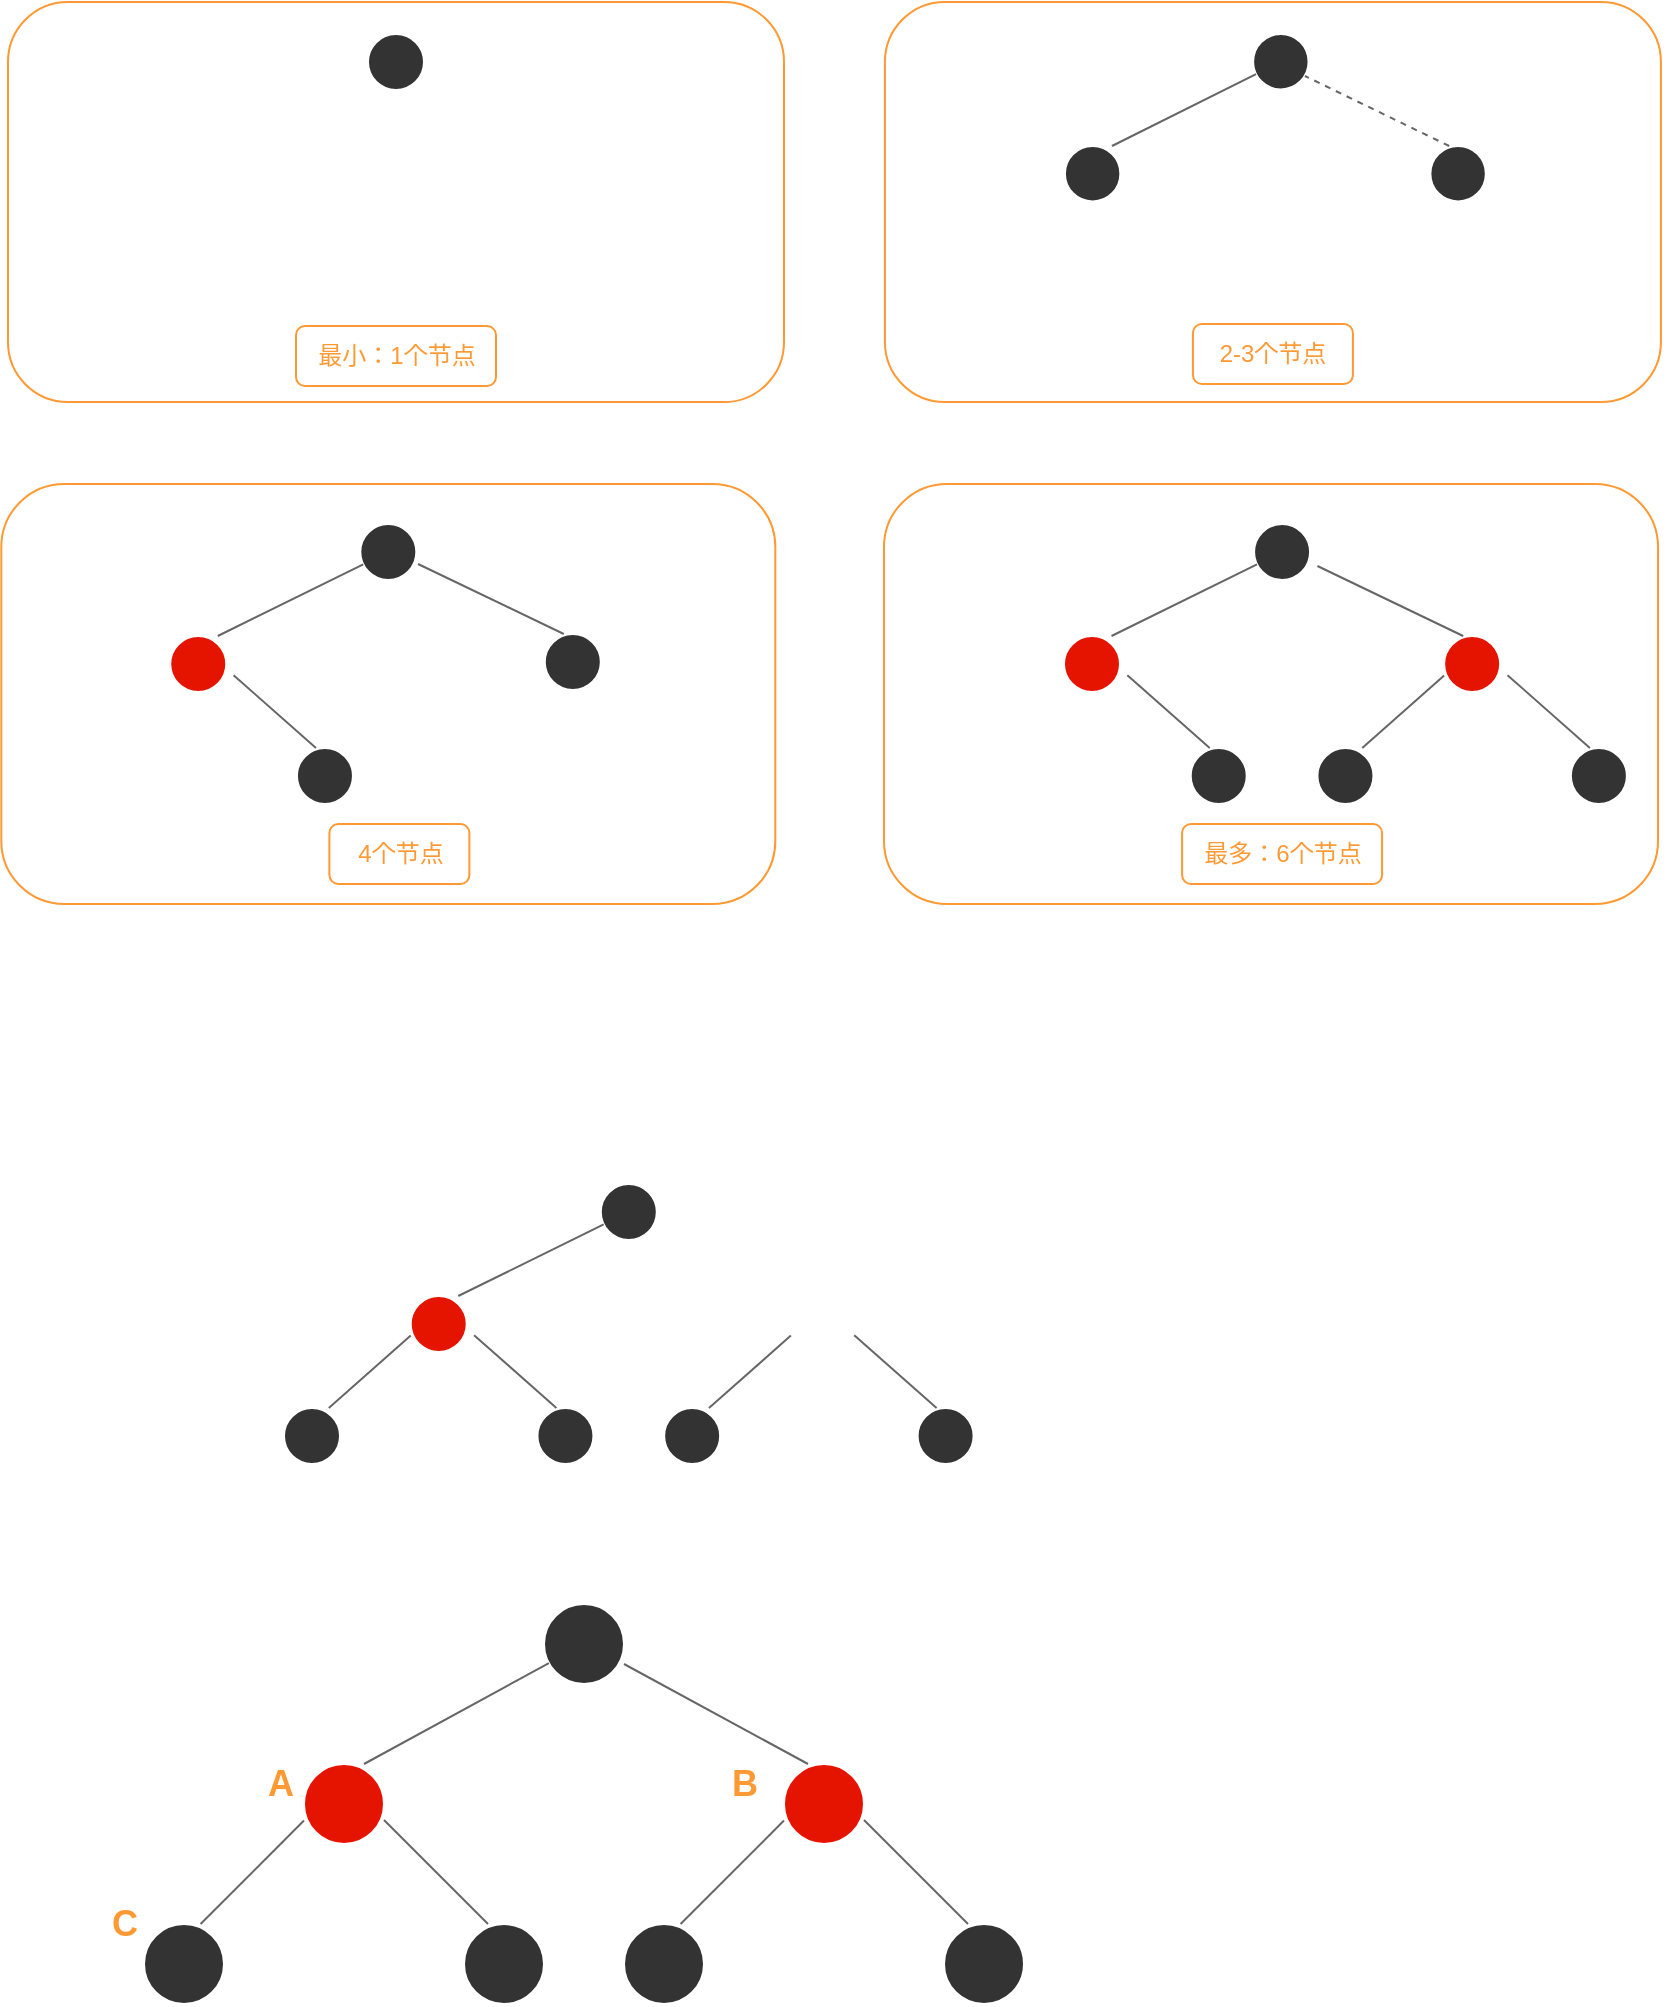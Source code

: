 <mxfile version="24.7.14">
  <diagram name="第 1 页" id="RxgsKimNO08vxueoqrla">
    <mxGraphModel dx="1987" dy="710" grid="1" gridSize="10" guides="1" tooltips="1" connect="1" arrows="1" fold="1" page="1" pageScale="1" pageWidth="827" pageHeight="1169" math="0" shadow="0">
      <root>
        <mxCell id="0" />
        <mxCell id="1" parent="0" />
        <mxCell id="Ltbsz4RCoXlC1LkhNw07-137" value="" style="rounded=1;whiteSpace=wrap;html=1;fillColor=none;strokeColor=#FF9933;" vertex="1" parent="1">
          <mxGeometry x="-1.34" y="1360" width="387" height="210" as="geometry" />
        </mxCell>
        <mxCell id="Ltbsz4RCoXlC1LkhNw07-132" value="&lt;span style=&quot;color: rgba(0, 0, 0, 0); font-family: monospace; font-size: 0px; text-align: start; text-wrap: nowrap;&quot;&gt;%3CmxGraphModel%3E%3Croot%3E%3CmxCell%20id%3D%220%22%2F%3E%3CmxCell%20id%3D%221%22%20parent%3D%220%22%2F%3E%3CmxCell%20id%3D%222%22%20value%3D%22%22%20style%3D%22rounded%3D1%3BwhiteSpace%3Dwrap%3Bhtml%3D1%3BfillColor%3Dnone%3B%22%20vertex%3D%221%22%20parent%3D%221%22%3E%3CmxGeometry%20y%3D%221169%22%20width%3D%22420%22%20height%3D%22200%22%20as%3D%22geometry%22%2F%3E%3C%2FmxCell%3E%3C%2Froot%3E%3C%2FmxGraphModel%3E&lt;/span&gt;" style="rounded=1;whiteSpace=wrap;html=1;fillColor=none;strokeColor=#FF9933;" vertex="1" parent="1">
          <mxGeometry x="2.0" y="1119" width="388" height="200" as="geometry" />
        </mxCell>
        <mxCell id="Ltbsz4RCoXlC1LkhNw07-126" value="" style="rounded=1;whiteSpace=wrap;html=1;fillColor=none;strokeColor=#FF9933;" vertex="1" parent="1">
          <mxGeometry x="440" y="1360" width="387" height="210" as="geometry" />
        </mxCell>
        <mxCell id="426iSz_YMCcupiuUeWzE-87" value="" style="ellipse;whiteSpace=wrap;html=1;aspect=fixed;fillColor=#e51400;fontColor=#ffffff;strokeColor=#FFFFFF;" parent="1" vertex="1">
          <mxGeometry x="150" y="2000" width="40" height="40" as="geometry" />
        </mxCell>
        <mxCell id="426iSz_YMCcupiuUeWzE-88" value="" style="ellipse;whiteSpace=wrap;html=1;aspect=fixed;fillColor=#333333;fontColor=#000000;strokeColor=#FFFFFF;" parent="1" vertex="1">
          <mxGeometry x="70" y="2080" width="40" height="40" as="geometry" />
        </mxCell>
        <mxCell id="426iSz_YMCcupiuUeWzE-89" value="" style="ellipse;whiteSpace=wrap;html=1;aspect=fixed;fillColor=#333333;strokeColor=#FFFFFF;" parent="1" vertex="1">
          <mxGeometry x="230" y="2080" width="40" height="40" as="geometry" />
        </mxCell>
        <mxCell id="426iSz_YMCcupiuUeWzE-90" value="" style="endArrow=none;html=1;rounded=0;entryX=0;entryY=1;entryDx=0;entryDy=0;fillColor=#f5f5f5;gradientColor=#b3b3b3;strokeColor=#666666;" parent="1" edge="1">
          <mxGeometry width="50" height="50" relative="1" as="geometry">
            <mxPoint x="98.282" y="2079.998" as="sourcePoint" />
            <mxPoint x="149.998" y="2028.282" as="targetPoint" />
          </mxGeometry>
        </mxCell>
        <mxCell id="426iSz_YMCcupiuUeWzE-91" value="" style="endArrow=none;html=1;rounded=0;entryX=0;entryY=1;entryDx=0;entryDy=0;fillColor=#f5f5f5;gradientColor=#b3b3b3;strokeColor=#666666;" parent="1" edge="1">
          <mxGeometry width="50" height="50" relative="1" as="geometry">
            <mxPoint x="190.0" y="2028" as="sourcePoint" />
            <mxPoint x="242.0" y="2080" as="targetPoint" />
          </mxGeometry>
        </mxCell>
        <mxCell id="426iSz_YMCcupiuUeWzE-92" value="" style="ellipse;whiteSpace=wrap;html=1;aspect=fixed;fillColor=#e51400;fontColor=#ffffff;strokeColor=#FFFFFF;" parent="1" vertex="1">
          <mxGeometry x="390" y="2000" width="40" height="40" as="geometry" />
        </mxCell>
        <mxCell id="426iSz_YMCcupiuUeWzE-93" value="" style="ellipse;whiteSpace=wrap;html=1;aspect=fixed;fillColor=#333333;strokeColor=#FFFFFF;" parent="1" vertex="1">
          <mxGeometry x="310" y="2080" width="40" height="40" as="geometry" />
        </mxCell>
        <mxCell id="426iSz_YMCcupiuUeWzE-94" value="" style="ellipse;whiteSpace=wrap;html=1;aspect=fixed;fillColor=#333333;strokeColor=#FFFFFF;" parent="1" vertex="1">
          <mxGeometry x="470" y="2080" width="40" height="40" as="geometry" />
        </mxCell>
        <mxCell id="426iSz_YMCcupiuUeWzE-95" value="" style="endArrow=none;html=1;rounded=0;entryX=0;entryY=1;entryDx=0;entryDy=0;fillColor=#f5f5f5;gradientColor=#b3b3b3;strokeColor=#666666;" parent="1" edge="1">
          <mxGeometry width="50" height="50" relative="1" as="geometry">
            <mxPoint x="338.282" y="2079.998" as="sourcePoint" />
            <mxPoint x="389.998" y="2028.282" as="targetPoint" />
          </mxGeometry>
        </mxCell>
        <mxCell id="426iSz_YMCcupiuUeWzE-96" value="" style="endArrow=none;html=1;rounded=0;entryX=0;entryY=1;entryDx=0;entryDy=0;fillColor=#f5f5f5;gradientColor=#b3b3b3;strokeColor=#666666;" parent="1" edge="1">
          <mxGeometry width="50" height="50" relative="1" as="geometry">
            <mxPoint x="430.0" y="2028" as="sourcePoint" />
            <mxPoint x="482.0" y="2080" as="targetPoint" />
          </mxGeometry>
        </mxCell>
        <mxCell id="426iSz_YMCcupiuUeWzE-97" value="" style="ellipse;whiteSpace=wrap;html=1;aspect=fixed;fillColor=#333333;strokeColor=#FFFFFF;" parent="1" vertex="1">
          <mxGeometry x="270" y="1920" width="40" height="40" as="geometry" />
        </mxCell>
        <mxCell id="426iSz_YMCcupiuUeWzE-98" value="" style="endArrow=none;html=1;rounded=0;fillColor=#f5f5f5;gradientColor=#b3b3b3;strokeColor=#666666;" parent="1" target="426iSz_YMCcupiuUeWzE-97" edge="1">
          <mxGeometry width="50" height="50" relative="1" as="geometry">
            <mxPoint x="180" y="2000" as="sourcePoint" />
            <mxPoint x="230" y="1950" as="targetPoint" />
          </mxGeometry>
        </mxCell>
        <mxCell id="426iSz_YMCcupiuUeWzE-99" value="" style="endArrow=none;html=1;rounded=0;fillColor=#f5f5f5;gradientColor=#b3b3b3;strokeColor=#666666;" parent="1" edge="1">
          <mxGeometry width="50" height="50" relative="1" as="geometry">
            <mxPoint x="402.0" y="2000" as="sourcePoint" />
            <mxPoint x="310.0" y="1950" as="targetPoint" />
          </mxGeometry>
        </mxCell>
        <mxCell id="426iSz_YMCcupiuUeWzE-101" value="&lt;font size=&quot;1&quot; color=&quot;#ff9933&quot;&gt;&lt;b style=&quot;font-size: 18px;&quot;&gt;B&lt;/b&gt;&lt;/font&gt;" style="text;html=1;align=center;verticalAlign=middle;resizable=0;points=[];autosize=1;strokeColor=none;fillColor=none;strokeWidth=11;" parent="1" vertex="1">
          <mxGeometry x="350" y="1990" width="40" height="40" as="geometry" />
        </mxCell>
        <mxCell id="426iSz_YMCcupiuUeWzE-105" value="&lt;font color=&quot;#ff9933&quot;&gt;&lt;span style=&quot;font-size: 18px;&quot;&gt;&lt;b&gt;C&lt;/b&gt;&lt;/span&gt;&lt;/font&gt;" style="text;html=1;align=center;verticalAlign=middle;resizable=0;points=[];autosize=1;strokeColor=none;fillColor=none;strokeWidth=11;" parent="1" vertex="1">
          <mxGeometry x="40" y="2060" width="40" height="40" as="geometry" />
        </mxCell>
        <mxCell id="426iSz_YMCcupiuUeWzE-106" value="&lt;font color=&quot;#ff9933&quot;&gt;&lt;span style=&quot;font-size: 18px;&quot;&gt;&lt;b&gt;A&lt;/b&gt;&lt;/span&gt;&lt;/font&gt;" style="text;html=1;align=center;verticalAlign=middle;resizable=0;points=[];autosize=1;strokeColor=none;fillColor=none;strokeWidth=11;" parent="1" vertex="1">
          <mxGeometry x="118.18" y="1990" width="40" height="40" as="geometry" />
        </mxCell>
        <mxCell id="Ltbsz4RCoXlC1LkhNw07-68" value="" style="group" vertex="1" connectable="0" parent="1">
          <mxGeometry x="140" y="1710" width="348.48" height="140" as="geometry" />
        </mxCell>
        <mxCell id="Ltbsz4RCoXlC1LkhNw07-69" value="" style="ellipse;whiteSpace=wrap;html=1;aspect=fixed;fillColor=#e51400;fontColor=#ffffff;strokeColor=#FFFFFF;" vertex="1" parent="Ltbsz4RCoXlC1LkhNw07-68">
          <mxGeometry x="63.36" y="56" width="28" height="28" as="geometry" />
        </mxCell>
        <mxCell id="Ltbsz4RCoXlC1LkhNw07-70" value="" style="ellipse;whiteSpace=wrap;html=1;aspect=fixed;fillColor=#333333;fontColor=#000000;strokeColor=#FFFFFF;" vertex="1" parent="Ltbsz4RCoXlC1LkhNw07-68">
          <mxGeometry y="112" width="28" height="28" as="geometry" />
        </mxCell>
        <mxCell id="Ltbsz4RCoXlC1LkhNw07-71" value="" style="ellipse;whiteSpace=wrap;html=1;aspect=fixed;fillColor=#333333;strokeColor=#FFFFFF;" vertex="1" parent="Ltbsz4RCoXlC1LkhNw07-68">
          <mxGeometry x="126.72" y="112" width="28" height="28" as="geometry" />
        </mxCell>
        <mxCell id="Ltbsz4RCoXlC1LkhNw07-72" value="" style="endArrow=none;html=1;rounded=0;entryX=0;entryY=1;entryDx=0;entryDy=0;fillColor=#f5f5f5;gradientColor=#b3b3b3;strokeColor=#666666;" edge="1" parent="Ltbsz4RCoXlC1LkhNw07-68">
          <mxGeometry width="50" height="50" relative="1" as="geometry">
            <mxPoint x="22.399" y="111.999" as="sourcePoint" />
            <mxPoint x="63.358" y="75.797" as="targetPoint" />
          </mxGeometry>
        </mxCell>
        <mxCell id="Ltbsz4RCoXlC1LkhNw07-73" value="" style="endArrow=none;html=1;rounded=0;entryX=0;entryY=1;entryDx=0;entryDy=0;fillColor=#f5f5f5;gradientColor=#b3b3b3;strokeColor=#666666;" edge="1" parent="Ltbsz4RCoXlC1LkhNw07-68">
          <mxGeometry width="50" height="50" relative="1" as="geometry">
            <mxPoint x="95.04" y="75.6" as="sourcePoint" />
            <mxPoint x="136.224" y="112" as="targetPoint" />
          </mxGeometry>
        </mxCell>
        <mxCell id="Ltbsz4RCoXlC1LkhNw07-75" value="" style="ellipse;whiteSpace=wrap;html=1;aspect=fixed;fillColor=#333333;strokeColor=#FFFFFF;" vertex="1" parent="Ltbsz4RCoXlC1LkhNw07-68">
          <mxGeometry x="190.08" y="112" width="28" height="28" as="geometry" />
        </mxCell>
        <mxCell id="Ltbsz4RCoXlC1LkhNw07-76" value="" style="ellipse;whiteSpace=wrap;html=1;aspect=fixed;fillColor=#333333;strokeColor=#FFFFFF;" vertex="1" parent="Ltbsz4RCoXlC1LkhNw07-68">
          <mxGeometry x="316.8" y="112" width="28" height="28" as="geometry" />
        </mxCell>
        <mxCell id="Ltbsz4RCoXlC1LkhNw07-77" value="" style="endArrow=none;html=1;rounded=0;entryX=0;entryY=1;entryDx=0;entryDy=0;fillColor=#f5f5f5;gradientColor=#b3b3b3;strokeColor=#666666;" edge="1" parent="Ltbsz4RCoXlC1LkhNw07-68">
          <mxGeometry width="50" height="50" relative="1" as="geometry">
            <mxPoint x="212.479" y="111.999" as="sourcePoint" />
            <mxPoint x="253.438" y="75.797" as="targetPoint" />
          </mxGeometry>
        </mxCell>
        <mxCell id="Ltbsz4RCoXlC1LkhNw07-78" value="" style="endArrow=none;html=1;rounded=0;entryX=0;entryY=1;entryDx=0;entryDy=0;fillColor=#f5f5f5;gradientColor=#b3b3b3;strokeColor=#666666;" edge="1" parent="Ltbsz4RCoXlC1LkhNw07-68">
          <mxGeometry width="50" height="50" relative="1" as="geometry">
            <mxPoint x="285.12" y="75.6" as="sourcePoint" />
            <mxPoint x="326.304" y="112" as="targetPoint" />
          </mxGeometry>
        </mxCell>
        <mxCell id="Ltbsz4RCoXlC1LkhNw07-79" value="" style="ellipse;whiteSpace=wrap;html=1;aspect=fixed;fillColor=#333333;strokeColor=#FFFFFF;" vertex="1" parent="Ltbsz4RCoXlC1LkhNw07-68">
          <mxGeometry x="158.4" width="28" height="28" as="geometry" />
        </mxCell>
        <mxCell id="Ltbsz4RCoXlC1LkhNw07-80" value="" style="endArrow=none;html=1;rounded=0;fillColor=#f5f5f5;gradientColor=#b3b3b3;strokeColor=#666666;" edge="1" parent="Ltbsz4RCoXlC1LkhNw07-68" target="Ltbsz4RCoXlC1LkhNw07-79">
          <mxGeometry width="50" height="50" relative="1" as="geometry">
            <mxPoint x="87.12" y="56" as="sourcePoint" />
            <mxPoint x="126.72" y="21" as="targetPoint" />
          </mxGeometry>
        </mxCell>
        <mxCell id="Ltbsz4RCoXlC1LkhNw07-46" value="" style="ellipse;whiteSpace=wrap;html=1;aspect=fixed;fillColor=#333333;strokeColor=#FFFFFF;" vertex="1" parent="1">
          <mxGeometry x="182" y="1135" width="28" height="28" as="geometry" />
        </mxCell>
        <mxCell id="Ltbsz4RCoXlC1LkhNw07-97" value="" style="ellipse;whiteSpace=wrap;html=1;aspect=fixed;fillColor=#e51400;fontColor=#ffffff;strokeColor=#FFFFFF;" vertex="1" parent="1">
          <mxGeometry x="83.12" y="1436" width="28" height="28" as="geometry" />
        </mxCell>
        <mxCell id="Ltbsz4RCoXlC1LkhNw07-99" value="" style="ellipse;whiteSpace=wrap;html=1;aspect=fixed;fillColor=#333333;strokeColor=#FFFFFF;" vertex="1" parent="1">
          <mxGeometry x="146.48" y="1492" width="28" height="28" as="geometry" />
        </mxCell>
        <mxCell id="Ltbsz4RCoXlC1LkhNw07-101" value="" style="endArrow=none;html=1;rounded=0;entryX=0;entryY=1;entryDx=0;entryDy=0;fillColor=#f5f5f5;gradientColor=#b3b3b3;strokeColor=#666666;" edge="1" parent="1">
          <mxGeometry width="50" height="50" relative="1" as="geometry">
            <mxPoint x="114.8" y="1455.6" as="sourcePoint" />
            <mxPoint x="155.984" y="1492" as="targetPoint" />
          </mxGeometry>
        </mxCell>
        <mxCell id="Ltbsz4RCoXlC1LkhNw07-107" value="" style="ellipse;whiteSpace=wrap;html=1;aspect=fixed;fillColor=#333333;strokeColor=#FFFFFF;" vertex="1" parent="1">
          <mxGeometry x="178.16" y="1380" width="28" height="28" as="geometry" />
        </mxCell>
        <mxCell id="Ltbsz4RCoXlC1LkhNw07-108" value="" style="endArrow=none;html=1;rounded=0;fillColor=#f5f5f5;gradientColor=#b3b3b3;strokeColor=#666666;" edge="1" parent="1" target="Ltbsz4RCoXlC1LkhNw07-107">
          <mxGeometry width="50" height="50" relative="1" as="geometry">
            <mxPoint x="106.88" y="1436" as="sourcePoint" />
            <mxPoint x="146.48" y="1401" as="targetPoint" />
          </mxGeometry>
        </mxCell>
        <mxCell id="Ltbsz4RCoXlC1LkhNw07-111" value="" style="ellipse;whiteSpace=wrap;html=1;aspect=fixed;fillColor=#e51400;fontColor=#ffffff;strokeColor=#FFFFFF;" vertex="1" parent="1">
          <mxGeometry x="530" y="1436" width="28" height="28" as="geometry" />
        </mxCell>
        <mxCell id="Ltbsz4RCoXlC1LkhNw07-113" value="" style="ellipse;whiteSpace=wrap;html=1;aspect=fixed;fillColor=#333333;strokeColor=#FFFFFF;" vertex="1" parent="1">
          <mxGeometry x="593.36" y="1492" width="28" height="28" as="geometry" />
        </mxCell>
        <mxCell id="Ltbsz4RCoXlC1LkhNw07-115" value="" style="endArrow=none;html=1;rounded=0;entryX=0;entryY=1;entryDx=0;entryDy=0;fillColor=#f5f5f5;gradientColor=#b3b3b3;strokeColor=#666666;" edge="1" parent="1">
          <mxGeometry width="50" height="50" relative="1" as="geometry">
            <mxPoint x="561.68" y="1455.6" as="sourcePoint" />
            <mxPoint x="602.864" y="1492" as="targetPoint" />
          </mxGeometry>
        </mxCell>
        <mxCell id="Ltbsz4RCoXlC1LkhNw07-116" value="" style="ellipse;whiteSpace=wrap;html=1;aspect=fixed;fillColor=#e51400;fontColor=#ffffff;strokeColor=#FFFFFF;" vertex="1" parent="1">
          <mxGeometry x="720.08" y="1436" width="28" height="28" as="geometry" />
        </mxCell>
        <mxCell id="Ltbsz4RCoXlC1LkhNw07-117" value="" style="ellipse;whiteSpace=wrap;html=1;aspect=fixed;fillColor=#333333;strokeColor=#FFFFFF;" vertex="1" parent="1">
          <mxGeometry x="656.72" y="1492" width="28" height="28" as="geometry" />
        </mxCell>
        <mxCell id="Ltbsz4RCoXlC1LkhNw07-118" value="" style="ellipse;whiteSpace=wrap;html=1;aspect=fixed;fillColor=#333333;strokeColor=#FFFFFF;" vertex="1" parent="1">
          <mxGeometry x="783.44" y="1492" width="28" height="28" as="geometry" />
        </mxCell>
        <mxCell id="Ltbsz4RCoXlC1LkhNw07-119" value="" style="endArrow=none;html=1;rounded=0;entryX=0;entryY=1;entryDx=0;entryDy=0;fillColor=#f5f5f5;gradientColor=#b3b3b3;strokeColor=#666666;" edge="1" parent="1">
          <mxGeometry width="50" height="50" relative="1" as="geometry">
            <mxPoint x="679.119" y="1491.999" as="sourcePoint" />
            <mxPoint x="720.078" y="1455.797" as="targetPoint" />
          </mxGeometry>
        </mxCell>
        <mxCell id="Ltbsz4RCoXlC1LkhNw07-120" value="" style="endArrow=none;html=1;rounded=0;entryX=0;entryY=1;entryDx=0;entryDy=0;fillColor=#f5f5f5;gradientColor=#b3b3b3;strokeColor=#666666;" edge="1" parent="1">
          <mxGeometry width="50" height="50" relative="1" as="geometry">
            <mxPoint x="751.76" y="1455.6" as="sourcePoint" />
            <mxPoint x="792.944" y="1492" as="targetPoint" />
          </mxGeometry>
        </mxCell>
        <mxCell id="Ltbsz4RCoXlC1LkhNw07-121" value="" style="ellipse;whiteSpace=wrap;html=1;aspect=fixed;fillColor=#333333;strokeColor=#FFFFFF;" vertex="1" parent="1">
          <mxGeometry x="625.04" y="1380" width="28" height="28" as="geometry" />
        </mxCell>
        <mxCell id="Ltbsz4RCoXlC1LkhNw07-122" value="" style="endArrow=none;html=1;rounded=0;fillColor=#f5f5f5;gradientColor=#b3b3b3;strokeColor=#666666;" edge="1" parent="1" target="Ltbsz4RCoXlC1LkhNw07-121">
          <mxGeometry width="50" height="50" relative="1" as="geometry">
            <mxPoint x="553.76" y="1436" as="sourcePoint" />
            <mxPoint x="593.36" y="1401" as="targetPoint" />
          </mxGeometry>
        </mxCell>
        <mxCell id="Ltbsz4RCoXlC1LkhNw07-123" value="" style="endArrow=none;html=1;rounded=0;fillColor=#f5f5f5;gradientColor=#b3b3b3;strokeColor=#666666;" edge="1" parent="1">
          <mxGeometry width="50" height="50" relative="1" as="geometry">
            <mxPoint x="729.584" y="1436" as="sourcePoint" />
            <mxPoint x="656.72" y="1401" as="targetPoint" />
          </mxGeometry>
        </mxCell>
        <mxCell id="Ltbsz4RCoXlC1LkhNw07-125" value="&lt;font color=&quot;#ff9933&quot;&gt;最小：1个节点&lt;/font&gt;" style="text;html=1;align=center;verticalAlign=middle;resizable=0;points=[];autosize=1;strokeColor=#FF9933;fillColor=none;perimeterSpacing=45;rounded=1;" vertex="1" parent="1">
          <mxGeometry x="146" y="1281" width="100" height="30" as="geometry" />
        </mxCell>
        <mxCell id="Ltbsz4RCoXlC1LkhNw07-127" value="&lt;font color=&quot;#ff9933&quot;&gt;最多：6个节点&lt;/font&gt;" style="text;html=1;align=center;verticalAlign=middle;resizable=0;points=[];autosize=1;strokeColor=#FF9933;fillColor=none;perimeterSpacing=45;rounded=1;" vertex="1" parent="1">
          <mxGeometry x="589.04" y="1530" width="100" height="30" as="geometry" />
        </mxCell>
        <mxCell id="Ltbsz4RCoXlC1LkhNw07-130" value="" style="group" vertex="1" connectable="0" parent="1">
          <mxGeometry x="530.46" y="1135" width="300" height="184" as="geometry" />
        </mxCell>
        <mxCell id="Ltbsz4RCoXlC1LkhNw07-83" value="" style="ellipse;whiteSpace=wrap;html=1;aspect=fixed;fillColor=#333333;fontColor=#ffffff;strokeColor=#FFFFFF;" vertex="1" parent="Ltbsz4RCoXlC1LkhNw07-130">
          <mxGeometry y="56" width="27.722" height="27.722" as="geometry" />
        </mxCell>
        <mxCell id="Ltbsz4RCoXlC1LkhNw07-93" value="" style="ellipse;whiteSpace=wrap;html=1;aspect=fixed;fillColor=#333333;strokeColor=#FFFFFF;" vertex="1" parent="Ltbsz4RCoXlC1LkhNw07-130">
          <mxGeometry x="94.098" width="27.722" height="27.722" as="geometry" />
        </mxCell>
        <mxCell id="Ltbsz4RCoXlC1LkhNw07-94" value="" style="endArrow=none;html=1;rounded=0;fillColor=#f5f5f5;gradientColor=#b3b3b3;strokeColor=#666666;" edge="1" parent="Ltbsz4RCoXlC1LkhNw07-130" target="Ltbsz4RCoXlC1LkhNw07-93">
          <mxGeometry width="50" height="50" relative="1" as="geometry">
            <mxPoint x="23.524" y="56" as="sourcePoint" />
            <mxPoint x="62.732" y="21" as="targetPoint" />
          </mxGeometry>
        </mxCell>
        <mxCell id="Ltbsz4RCoXlC1LkhNw07-102" value="" style="ellipse;whiteSpace=wrap;html=1;aspect=fixed;fillColor=#333333;fontColor=#ffffff;strokeColor=#FFFFFF;" vertex="1" parent="Ltbsz4RCoXlC1LkhNw07-130">
          <mxGeometry x="182.73" y="56" width="27.722" height="27.722" as="geometry" />
        </mxCell>
        <mxCell id="Ltbsz4RCoXlC1LkhNw07-109" value="" style="endArrow=none;html=1;rounded=0;fillColor=#f5f5f5;gradientColor=#b3b3b3;strokeColor=#666666;dashed=1;" edge="1" parent="Ltbsz4RCoXlC1LkhNw07-130">
          <mxGeometry width="50" height="50" relative="1" as="geometry">
            <mxPoint x="192.14" y="56" as="sourcePoint" />
            <mxPoint x="119.998" y="21" as="targetPoint" />
          </mxGeometry>
        </mxCell>
        <mxCell id="Ltbsz4RCoXlC1LkhNw07-129" value="&lt;span style=&quot;color: rgba(0, 0, 0, 0); font-family: monospace; font-size: 0px; text-align: start; text-wrap: nowrap;&quot;&gt;%3CmxGraphModel%3E%3Croot%3E%3CmxCell%20id%3D%220%22%2F%3E%3CmxCell%20id%3D%221%22%20parent%3D%220%22%2F%3E%3CmxCell%20id%3D%222%22%20value%3D%22%22%20style%3D%22rounded%3D1%3BwhiteSpace%3Dwrap%3Bhtml%3D1%3BfillColor%3Dnone%3B%22%20vertex%3D%221%22%20parent%3D%221%22%3E%3CmxGeometry%20y%3D%221169%22%20width%3D%22420%22%20height%3D%22200%22%20as%3D%22geometry%22%2F%3E%3C%2FmxCell%3E%3C%2Froot%3E%3C%2FmxGraphModel%3E&lt;/span&gt;" style="rounded=1;whiteSpace=wrap;html=1;fillColor=none;strokeColor=#FF9933;" vertex="1" parent="Ltbsz4RCoXlC1LkhNw07-130">
          <mxGeometry x="-90" y="-16" width="388" height="200" as="geometry" />
        </mxCell>
        <mxCell id="Ltbsz4RCoXlC1LkhNw07-131" value="&lt;font color=&quot;#ff9933&quot;&gt;2-3个节点&lt;/font&gt;" style="text;html=1;align=center;verticalAlign=middle;resizable=0;points=[];autosize=1;strokeColor=#FF9933;fillColor=none;perimeterSpacing=45;rounded=1;" vertex="1" parent="Ltbsz4RCoXlC1LkhNw07-130">
          <mxGeometry x="64.0" y="145" width="80" height="30" as="geometry" />
        </mxCell>
        <mxCell id="Ltbsz4RCoXlC1LkhNw07-74" value="" style="ellipse;whiteSpace=wrap;html=1;aspect=fixed;fillColor=#333333;fontColor=#ffffff;strokeColor=#FFFFFF;" vertex="1" parent="1">
          <mxGeometry x="270.4" y="1435" width="28" height="28" as="geometry" />
        </mxCell>
        <mxCell id="Ltbsz4RCoXlC1LkhNw07-81" value="" style="endArrow=none;html=1;rounded=0;fillColor=#f5f5f5;gradientColor=#b3b3b3;strokeColor=#666666;" edge="1" parent="1">
          <mxGeometry width="50" height="50" relative="1" as="geometry">
            <mxPoint x="279.904" y="1435" as="sourcePoint" />
            <mxPoint x="207.04" y="1400" as="targetPoint" />
          </mxGeometry>
        </mxCell>
        <mxCell id="Ltbsz4RCoXlC1LkhNw07-138" value="&lt;font color=&quot;#ff9933&quot;&gt;4个节点&lt;/font&gt;" style="text;html=1;align=center;verticalAlign=middle;resizable=0;points=[];autosize=1;strokeColor=#FF9933;fillColor=none;perimeterSpacing=45;rounded=1;" vertex="1" parent="1">
          <mxGeometry x="162.7" y="1530" width="70" height="30" as="geometry" />
        </mxCell>
      </root>
    </mxGraphModel>
  </diagram>
</mxfile>
